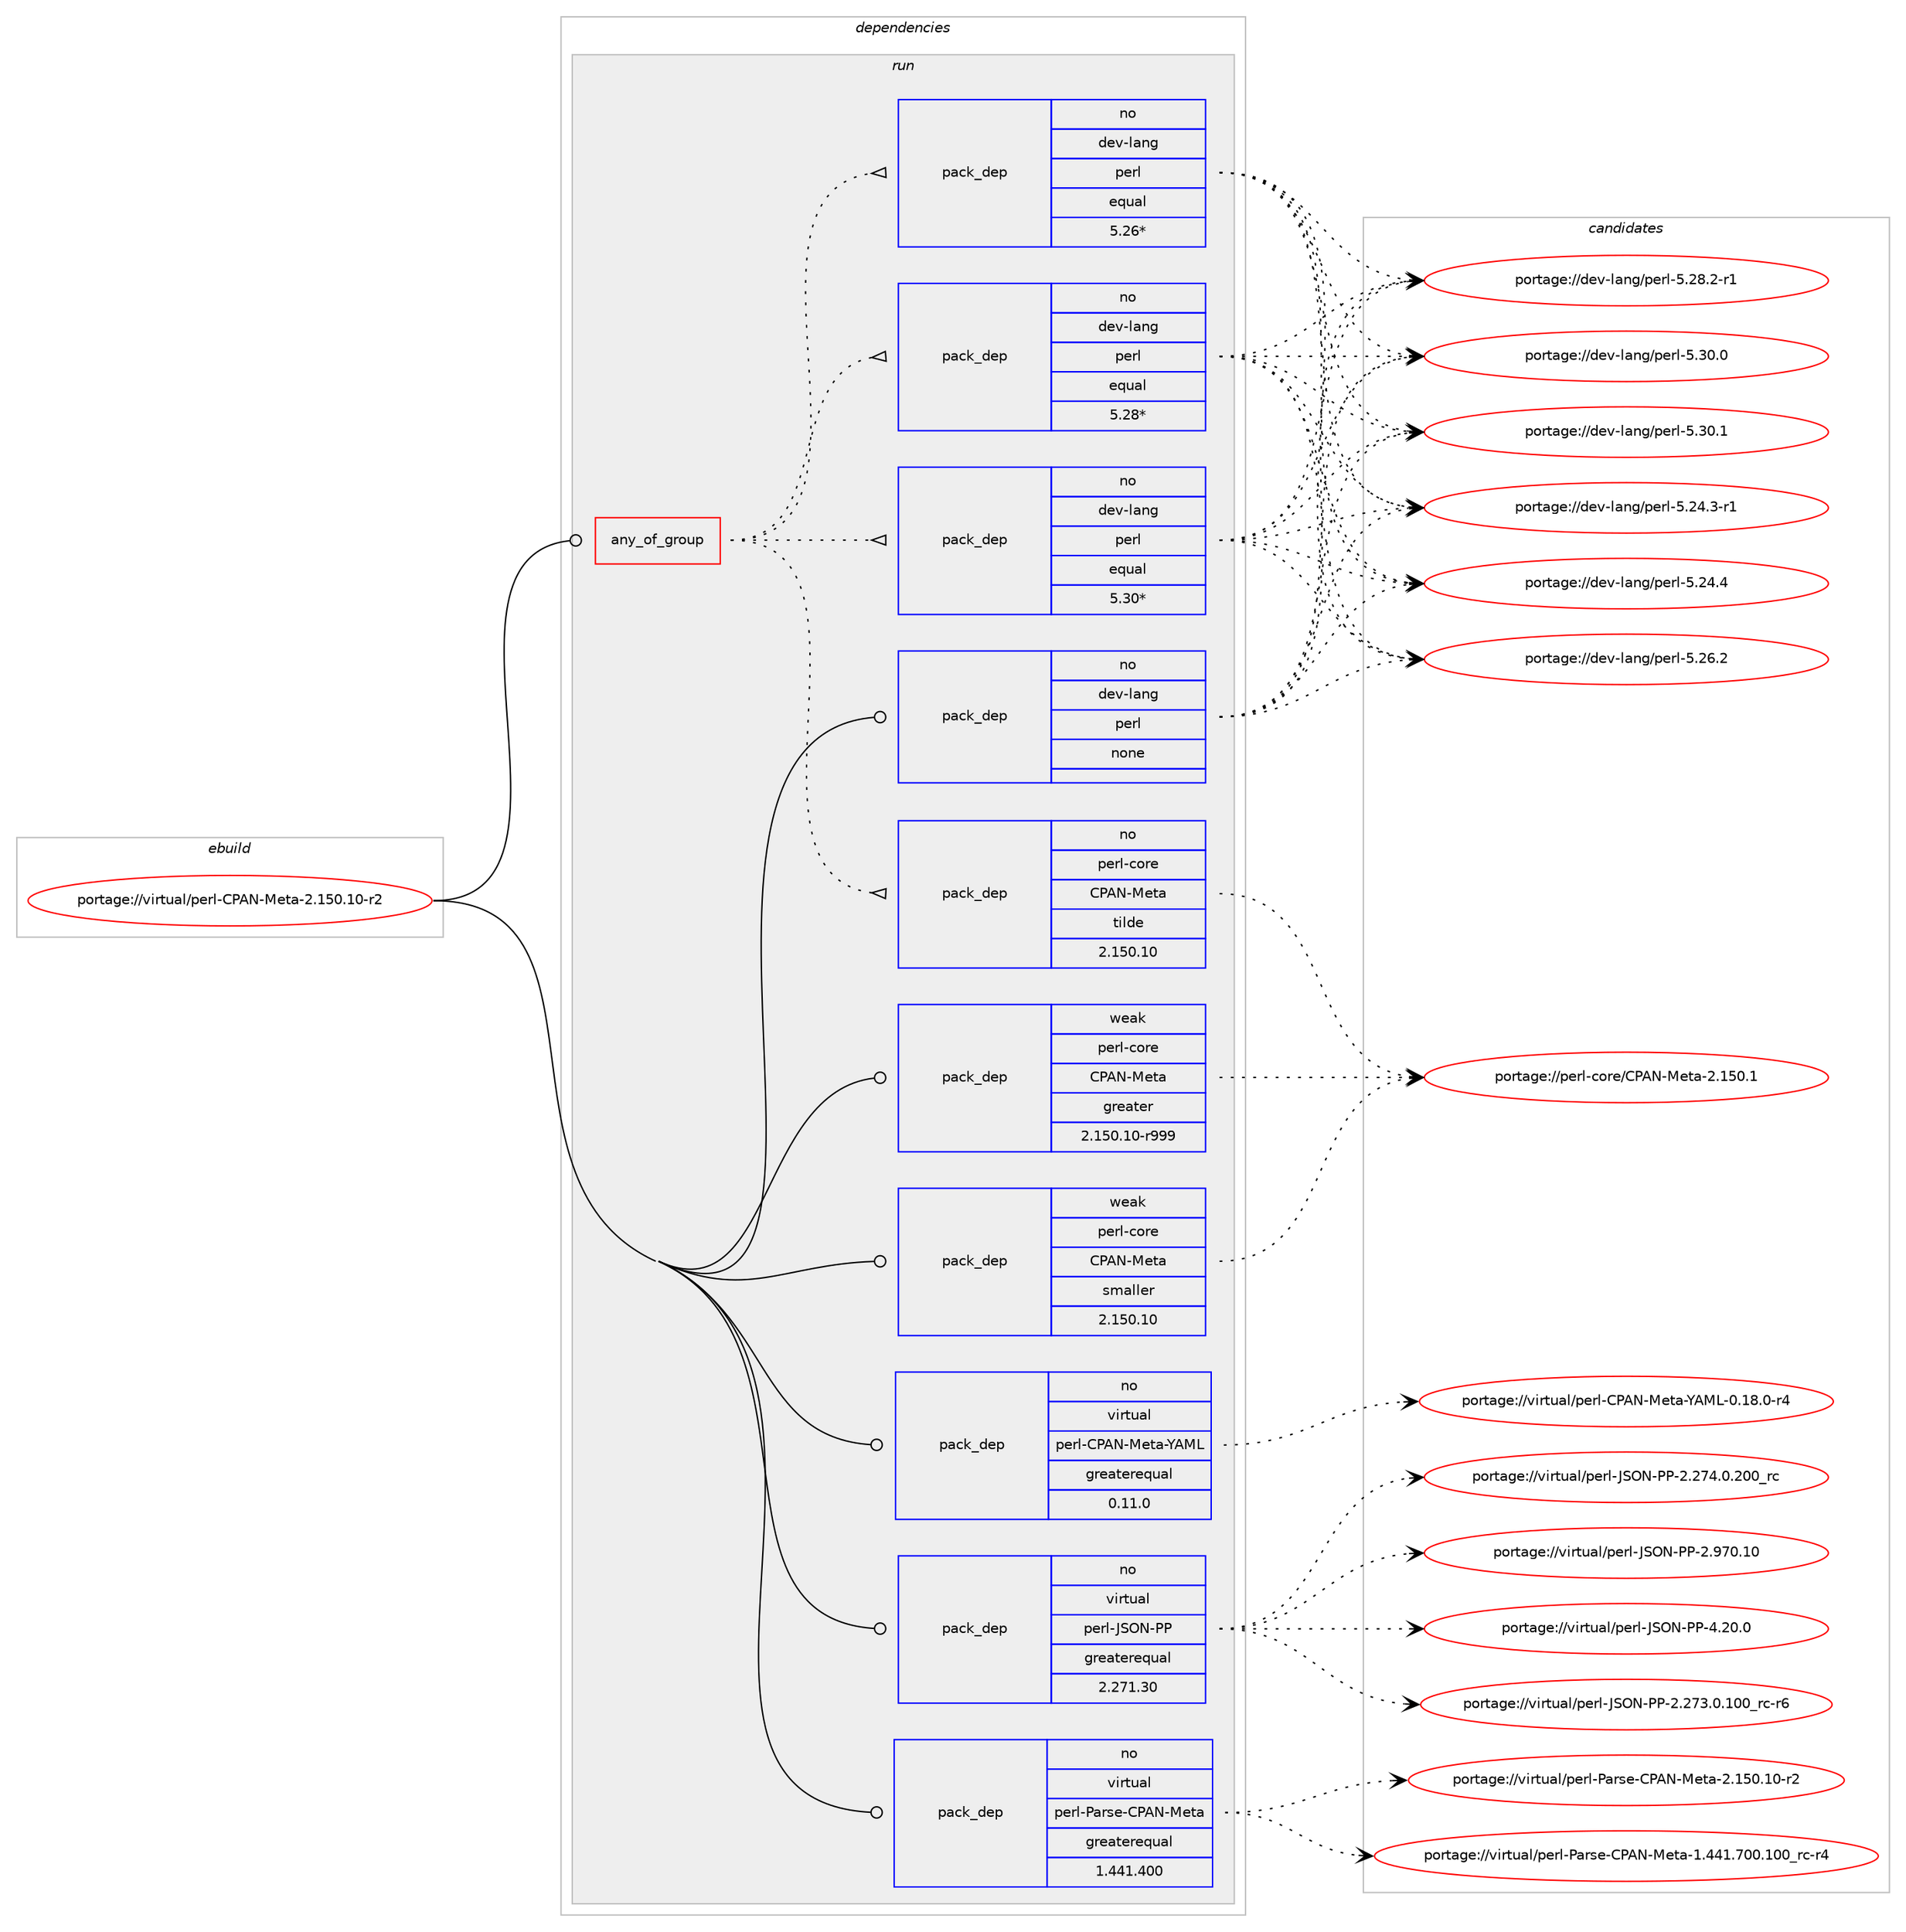 digraph prolog {

# *************
# Graph options
# *************

newrank=true;
concentrate=true;
compound=true;
graph [rankdir=LR,fontname=Helvetica,fontsize=10,ranksep=1.5];#, ranksep=2.5, nodesep=0.2];
edge  [arrowhead=vee];
node  [fontname=Helvetica,fontsize=10];

# **********
# The ebuild
# **********

subgraph cluster_leftcol {
color=gray;
rank=same;
label=<<i>ebuild</i>>;
id [label="portage://virtual/perl-CPAN-Meta-2.150.10-r2", color=red, width=4, href="../virtual/perl-CPAN-Meta-2.150.10-r2.svg"];
}

# ****************
# The dependencies
# ****************

subgraph cluster_midcol {
color=gray;
label=<<i>dependencies</i>>;
subgraph cluster_compile {
fillcolor="#eeeeee";
style=filled;
label=<<i>compile</i>>;
}
subgraph cluster_compileandrun {
fillcolor="#eeeeee";
style=filled;
label=<<i>compile and run</i>>;
}
subgraph cluster_run {
fillcolor="#eeeeee";
style=filled;
label=<<i>run</i>>;
subgraph any7189 {
dependency434306 [label=<<TABLE BORDER="0" CELLBORDER="1" CELLSPACING="0" CELLPADDING="4"><TR><TD CELLPADDING="10">any_of_group</TD></TR></TABLE>>, shape=none, color=red];subgraph pack321867 {
dependency434307 [label=<<TABLE BORDER="0" CELLBORDER="1" CELLSPACING="0" CELLPADDING="4" WIDTH="220"><TR><TD ROWSPAN="6" CELLPADDING="30">pack_dep</TD></TR><TR><TD WIDTH="110">no</TD></TR><TR><TD>dev-lang</TD></TR><TR><TD>perl</TD></TR><TR><TD>equal</TD></TR><TR><TD>5.30*</TD></TR></TABLE>>, shape=none, color=blue];
}
dependency434306:e -> dependency434307:w [weight=20,style="dotted",arrowhead="oinv"];
subgraph pack321868 {
dependency434308 [label=<<TABLE BORDER="0" CELLBORDER="1" CELLSPACING="0" CELLPADDING="4" WIDTH="220"><TR><TD ROWSPAN="6" CELLPADDING="30">pack_dep</TD></TR><TR><TD WIDTH="110">no</TD></TR><TR><TD>dev-lang</TD></TR><TR><TD>perl</TD></TR><TR><TD>equal</TD></TR><TR><TD>5.28*</TD></TR></TABLE>>, shape=none, color=blue];
}
dependency434306:e -> dependency434308:w [weight=20,style="dotted",arrowhead="oinv"];
subgraph pack321869 {
dependency434309 [label=<<TABLE BORDER="0" CELLBORDER="1" CELLSPACING="0" CELLPADDING="4" WIDTH="220"><TR><TD ROWSPAN="6" CELLPADDING="30">pack_dep</TD></TR><TR><TD WIDTH="110">no</TD></TR><TR><TD>dev-lang</TD></TR><TR><TD>perl</TD></TR><TR><TD>equal</TD></TR><TR><TD>5.26*</TD></TR></TABLE>>, shape=none, color=blue];
}
dependency434306:e -> dependency434309:w [weight=20,style="dotted",arrowhead="oinv"];
subgraph pack321870 {
dependency434310 [label=<<TABLE BORDER="0" CELLBORDER="1" CELLSPACING="0" CELLPADDING="4" WIDTH="220"><TR><TD ROWSPAN="6" CELLPADDING="30">pack_dep</TD></TR><TR><TD WIDTH="110">no</TD></TR><TR><TD>perl-core</TD></TR><TR><TD>CPAN-Meta</TD></TR><TR><TD>tilde</TD></TR><TR><TD>2.150.10</TD></TR></TABLE>>, shape=none, color=blue];
}
dependency434306:e -> dependency434310:w [weight=20,style="dotted",arrowhead="oinv"];
}
id:e -> dependency434306:w [weight=20,style="solid",arrowhead="odot"];
subgraph pack321871 {
dependency434311 [label=<<TABLE BORDER="0" CELLBORDER="1" CELLSPACING="0" CELLPADDING="4" WIDTH="220"><TR><TD ROWSPAN="6" CELLPADDING="30">pack_dep</TD></TR><TR><TD WIDTH="110">no</TD></TR><TR><TD>dev-lang</TD></TR><TR><TD>perl</TD></TR><TR><TD>none</TD></TR><TR><TD></TD></TR></TABLE>>, shape=none, color=blue];
}
id:e -> dependency434311:w [weight=20,style="solid",arrowhead="odot"];
subgraph pack321872 {
dependency434312 [label=<<TABLE BORDER="0" CELLBORDER="1" CELLSPACING="0" CELLPADDING="4" WIDTH="220"><TR><TD ROWSPAN="6" CELLPADDING="30">pack_dep</TD></TR><TR><TD WIDTH="110">no</TD></TR><TR><TD>virtual</TD></TR><TR><TD>perl-CPAN-Meta-YAML</TD></TR><TR><TD>greaterequal</TD></TR><TR><TD>0.11.0</TD></TR></TABLE>>, shape=none, color=blue];
}
id:e -> dependency434312:w [weight=20,style="solid",arrowhead="odot"];
subgraph pack321873 {
dependency434313 [label=<<TABLE BORDER="0" CELLBORDER="1" CELLSPACING="0" CELLPADDING="4" WIDTH="220"><TR><TD ROWSPAN="6" CELLPADDING="30">pack_dep</TD></TR><TR><TD WIDTH="110">no</TD></TR><TR><TD>virtual</TD></TR><TR><TD>perl-JSON-PP</TD></TR><TR><TD>greaterequal</TD></TR><TR><TD>2.271.30</TD></TR></TABLE>>, shape=none, color=blue];
}
id:e -> dependency434313:w [weight=20,style="solid",arrowhead="odot"];
subgraph pack321874 {
dependency434314 [label=<<TABLE BORDER="0" CELLBORDER="1" CELLSPACING="0" CELLPADDING="4" WIDTH="220"><TR><TD ROWSPAN="6" CELLPADDING="30">pack_dep</TD></TR><TR><TD WIDTH="110">no</TD></TR><TR><TD>virtual</TD></TR><TR><TD>perl-Parse-CPAN-Meta</TD></TR><TR><TD>greaterequal</TD></TR><TR><TD>1.441.400</TD></TR></TABLE>>, shape=none, color=blue];
}
id:e -> dependency434314:w [weight=20,style="solid",arrowhead="odot"];
subgraph pack321875 {
dependency434315 [label=<<TABLE BORDER="0" CELLBORDER="1" CELLSPACING="0" CELLPADDING="4" WIDTH="220"><TR><TD ROWSPAN="6" CELLPADDING="30">pack_dep</TD></TR><TR><TD WIDTH="110">weak</TD></TR><TR><TD>perl-core</TD></TR><TR><TD>CPAN-Meta</TD></TR><TR><TD>greater</TD></TR><TR><TD>2.150.10-r999</TD></TR></TABLE>>, shape=none, color=blue];
}
id:e -> dependency434315:w [weight=20,style="solid",arrowhead="odot"];
subgraph pack321876 {
dependency434316 [label=<<TABLE BORDER="0" CELLBORDER="1" CELLSPACING="0" CELLPADDING="4" WIDTH="220"><TR><TD ROWSPAN="6" CELLPADDING="30">pack_dep</TD></TR><TR><TD WIDTH="110">weak</TD></TR><TR><TD>perl-core</TD></TR><TR><TD>CPAN-Meta</TD></TR><TR><TD>smaller</TD></TR><TR><TD>2.150.10</TD></TR></TABLE>>, shape=none, color=blue];
}
id:e -> dependency434316:w [weight=20,style="solid",arrowhead="odot"];
}
}

# **************
# The candidates
# **************

subgraph cluster_choices {
rank=same;
color=gray;
label=<<i>candidates</i>>;

subgraph choice321867 {
color=black;
nodesep=1;
choiceportage100101118451089711010347112101114108455346505246514511449 [label="portage://dev-lang/perl-5.24.3-r1", color=red, width=4,href="../dev-lang/perl-5.24.3-r1.svg"];
choiceportage10010111845108971101034711210111410845534650524652 [label="portage://dev-lang/perl-5.24.4", color=red, width=4,href="../dev-lang/perl-5.24.4.svg"];
choiceportage10010111845108971101034711210111410845534650544650 [label="portage://dev-lang/perl-5.26.2", color=red, width=4,href="../dev-lang/perl-5.26.2.svg"];
choiceportage100101118451089711010347112101114108455346505646504511449 [label="portage://dev-lang/perl-5.28.2-r1", color=red, width=4,href="../dev-lang/perl-5.28.2-r1.svg"];
choiceportage10010111845108971101034711210111410845534651484648 [label="portage://dev-lang/perl-5.30.0", color=red, width=4,href="../dev-lang/perl-5.30.0.svg"];
choiceportage10010111845108971101034711210111410845534651484649 [label="portage://dev-lang/perl-5.30.1", color=red, width=4,href="../dev-lang/perl-5.30.1.svg"];
dependency434307:e -> choiceportage100101118451089711010347112101114108455346505246514511449:w [style=dotted,weight="100"];
dependency434307:e -> choiceportage10010111845108971101034711210111410845534650524652:w [style=dotted,weight="100"];
dependency434307:e -> choiceportage10010111845108971101034711210111410845534650544650:w [style=dotted,weight="100"];
dependency434307:e -> choiceportage100101118451089711010347112101114108455346505646504511449:w [style=dotted,weight="100"];
dependency434307:e -> choiceportage10010111845108971101034711210111410845534651484648:w [style=dotted,weight="100"];
dependency434307:e -> choiceportage10010111845108971101034711210111410845534651484649:w [style=dotted,weight="100"];
}
subgraph choice321868 {
color=black;
nodesep=1;
choiceportage100101118451089711010347112101114108455346505246514511449 [label="portage://dev-lang/perl-5.24.3-r1", color=red, width=4,href="../dev-lang/perl-5.24.3-r1.svg"];
choiceportage10010111845108971101034711210111410845534650524652 [label="portage://dev-lang/perl-5.24.4", color=red, width=4,href="../dev-lang/perl-5.24.4.svg"];
choiceportage10010111845108971101034711210111410845534650544650 [label="portage://dev-lang/perl-5.26.2", color=red, width=4,href="../dev-lang/perl-5.26.2.svg"];
choiceportage100101118451089711010347112101114108455346505646504511449 [label="portage://dev-lang/perl-5.28.2-r1", color=red, width=4,href="../dev-lang/perl-5.28.2-r1.svg"];
choiceportage10010111845108971101034711210111410845534651484648 [label="portage://dev-lang/perl-5.30.0", color=red, width=4,href="../dev-lang/perl-5.30.0.svg"];
choiceportage10010111845108971101034711210111410845534651484649 [label="portage://dev-lang/perl-5.30.1", color=red, width=4,href="../dev-lang/perl-5.30.1.svg"];
dependency434308:e -> choiceportage100101118451089711010347112101114108455346505246514511449:w [style=dotted,weight="100"];
dependency434308:e -> choiceportage10010111845108971101034711210111410845534650524652:w [style=dotted,weight="100"];
dependency434308:e -> choiceportage10010111845108971101034711210111410845534650544650:w [style=dotted,weight="100"];
dependency434308:e -> choiceportage100101118451089711010347112101114108455346505646504511449:w [style=dotted,weight="100"];
dependency434308:e -> choiceportage10010111845108971101034711210111410845534651484648:w [style=dotted,weight="100"];
dependency434308:e -> choiceportage10010111845108971101034711210111410845534651484649:w [style=dotted,weight="100"];
}
subgraph choice321869 {
color=black;
nodesep=1;
choiceportage100101118451089711010347112101114108455346505246514511449 [label="portage://dev-lang/perl-5.24.3-r1", color=red, width=4,href="../dev-lang/perl-5.24.3-r1.svg"];
choiceportage10010111845108971101034711210111410845534650524652 [label="portage://dev-lang/perl-5.24.4", color=red, width=4,href="../dev-lang/perl-5.24.4.svg"];
choiceportage10010111845108971101034711210111410845534650544650 [label="portage://dev-lang/perl-5.26.2", color=red, width=4,href="../dev-lang/perl-5.26.2.svg"];
choiceportage100101118451089711010347112101114108455346505646504511449 [label="portage://dev-lang/perl-5.28.2-r1", color=red, width=4,href="../dev-lang/perl-5.28.2-r1.svg"];
choiceportage10010111845108971101034711210111410845534651484648 [label="portage://dev-lang/perl-5.30.0", color=red, width=4,href="../dev-lang/perl-5.30.0.svg"];
choiceportage10010111845108971101034711210111410845534651484649 [label="portage://dev-lang/perl-5.30.1", color=red, width=4,href="../dev-lang/perl-5.30.1.svg"];
dependency434309:e -> choiceportage100101118451089711010347112101114108455346505246514511449:w [style=dotted,weight="100"];
dependency434309:e -> choiceportage10010111845108971101034711210111410845534650524652:w [style=dotted,weight="100"];
dependency434309:e -> choiceportage10010111845108971101034711210111410845534650544650:w [style=dotted,weight="100"];
dependency434309:e -> choiceportage100101118451089711010347112101114108455346505646504511449:w [style=dotted,weight="100"];
dependency434309:e -> choiceportage10010111845108971101034711210111410845534651484648:w [style=dotted,weight="100"];
dependency434309:e -> choiceportage10010111845108971101034711210111410845534651484649:w [style=dotted,weight="100"];
}
subgraph choice321870 {
color=black;
nodesep=1;
choiceportage112101114108459911111410147678065784577101116974550464953484649 [label="portage://perl-core/CPAN-Meta-2.150.1", color=red, width=4,href="../perl-core/CPAN-Meta-2.150.1.svg"];
dependency434310:e -> choiceportage112101114108459911111410147678065784577101116974550464953484649:w [style=dotted,weight="100"];
}
subgraph choice321871 {
color=black;
nodesep=1;
choiceportage100101118451089711010347112101114108455346505246514511449 [label="portage://dev-lang/perl-5.24.3-r1", color=red, width=4,href="../dev-lang/perl-5.24.3-r1.svg"];
choiceportage10010111845108971101034711210111410845534650524652 [label="portage://dev-lang/perl-5.24.4", color=red, width=4,href="../dev-lang/perl-5.24.4.svg"];
choiceportage10010111845108971101034711210111410845534650544650 [label="portage://dev-lang/perl-5.26.2", color=red, width=4,href="../dev-lang/perl-5.26.2.svg"];
choiceportage100101118451089711010347112101114108455346505646504511449 [label="portage://dev-lang/perl-5.28.2-r1", color=red, width=4,href="../dev-lang/perl-5.28.2-r1.svg"];
choiceportage10010111845108971101034711210111410845534651484648 [label="portage://dev-lang/perl-5.30.0", color=red, width=4,href="../dev-lang/perl-5.30.0.svg"];
choiceportage10010111845108971101034711210111410845534651484649 [label="portage://dev-lang/perl-5.30.1", color=red, width=4,href="../dev-lang/perl-5.30.1.svg"];
dependency434311:e -> choiceportage100101118451089711010347112101114108455346505246514511449:w [style=dotted,weight="100"];
dependency434311:e -> choiceportage10010111845108971101034711210111410845534650524652:w [style=dotted,weight="100"];
dependency434311:e -> choiceportage10010111845108971101034711210111410845534650544650:w [style=dotted,weight="100"];
dependency434311:e -> choiceportage100101118451089711010347112101114108455346505646504511449:w [style=dotted,weight="100"];
dependency434311:e -> choiceportage10010111845108971101034711210111410845534651484648:w [style=dotted,weight="100"];
dependency434311:e -> choiceportage10010111845108971101034711210111410845534651484649:w [style=dotted,weight="100"];
}
subgraph choice321872 {
color=black;
nodesep=1;
choiceportage118105114116117971084711210111410845678065784577101116974589657776454846495646484511452 [label="portage://virtual/perl-CPAN-Meta-YAML-0.18.0-r4", color=red, width=4,href="../virtual/perl-CPAN-Meta-YAML-0.18.0-r4.svg"];
dependency434312:e -> choiceportage118105114116117971084711210111410845678065784577101116974589657776454846495646484511452:w [style=dotted,weight="100"];
}
subgraph choice321873 {
color=black;
nodesep=1;
choiceportage1181051141161179710847112101114108457483797845808045504650555146484649484895114994511454 [label="portage://virtual/perl-JSON-PP-2.273.0.100_rc-r6", color=red, width=4,href="../virtual/perl-JSON-PP-2.273.0.100_rc-r6.svg"];
choiceportage118105114116117971084711210111410845748379784580804550465055524648465048489511499 [label="portage://virtual/perl-JSON-PP-2.274.0.200_rc", color=red, width=4,href="../virtual/perl-JSON-PP-2.274.0.200_rc.svg"];
choiceportage11810511411611797108471121011141084574837978458080455046575548464948 [label="portage://virtual/perl-JSON-PP-2.970.10", color=red, width=4,href="../virtual/perl-JSON-PP-2.970.10.svg"];
choiceportage1181051141161179710847112101114108457483797845808045524650484648 [label="portage://virtual/perl-JSON-PP-4.20.0", color=red, width=4,href="../virtual/perl-JSON-PP-4.20.0.svg"];
dependency434313:e -> choiceportage1181051141161179710847112101114108457483797845808045504650555146484649484895114994511454:w [style=dotted,weight="100"];
dependency434313:e -> choiceportage118105114116117971084711210111410845748379784580804550465055524648465048489511499:w [style=dotted,weight="100"];
dependency434313:e -> choiceportage11810511411611797108471121011141084574837978458080455046575548464948:w [style=dotted,weight="100"];
dependency434313:e -> choiceportage1181051141161179710847112101114108457483797845808045524650484648:w [style=dotted,weight="100"];
}
subgraph choice321874 {
color=black;
nodesep=1;
choiceportage11810511411611797108471121011141084580971141151014567806578457710111697454946525249465548484649484895114994511452 [label="portage://virtual/perl-Parse-CPAN-Meta-1.441.700.100_rc-r4", color=red, width=4,href="../virtual/perl-Parse-CPAN-Meta-1.441.700.100_rc-r4.svg"];
choiceportage118105114116117971084711210111410845809711411510145678065784577101116974550464953484649484511450 [label="portage://virtual/perl-Parse-CPAN-Meta-2.150.10-r2", color=red, width=4,href="../virtual/perl-Parse-CPAN-Meta-2.150.10-r2.svg"];
dependency434314:e -> choiceportage11810511411611797108471121011141084580971141151014567806578457710111697454946525249465548484649484895114994511452:w [style=dotted,weight="100"];
dependency434314:e -> choiceportage118105114116117971084711210111410845809711411510145678065784577101116974550464953484649484511450:w [style=dotted,weight="100"];
}
subgraph choice321875 {
color=black;
nodesep=1;
choiceportage112101114108459911111410147678065784577101116974550464953484649 [label="portage://perl-core/CPAN-Meta-2.150.1", color=red, width=4,href="../perl-core/CPAN-Meta-2.150.1.svg"];
dependency434315:e -> choiceportage112101114108459911111410147678065784577101116974550464953484649:w [style=dotted,weight="100"];
}
subgraph choice321876 {
color=black;
nodesep=1;
choiceportage112101114108459911111410147678065784577101116974550464953484649 [label="portage://perl-core/CPAN-Meta-2.150.1", color=red, width=4,href="../perl-core/CPAN-Meta-2.150.1.svg"];
dependency434316:e -> choiceportage112101114108459911111410147678065784577101116974550464953484649:w [style=dotted,weight="100"];
}
}

}
